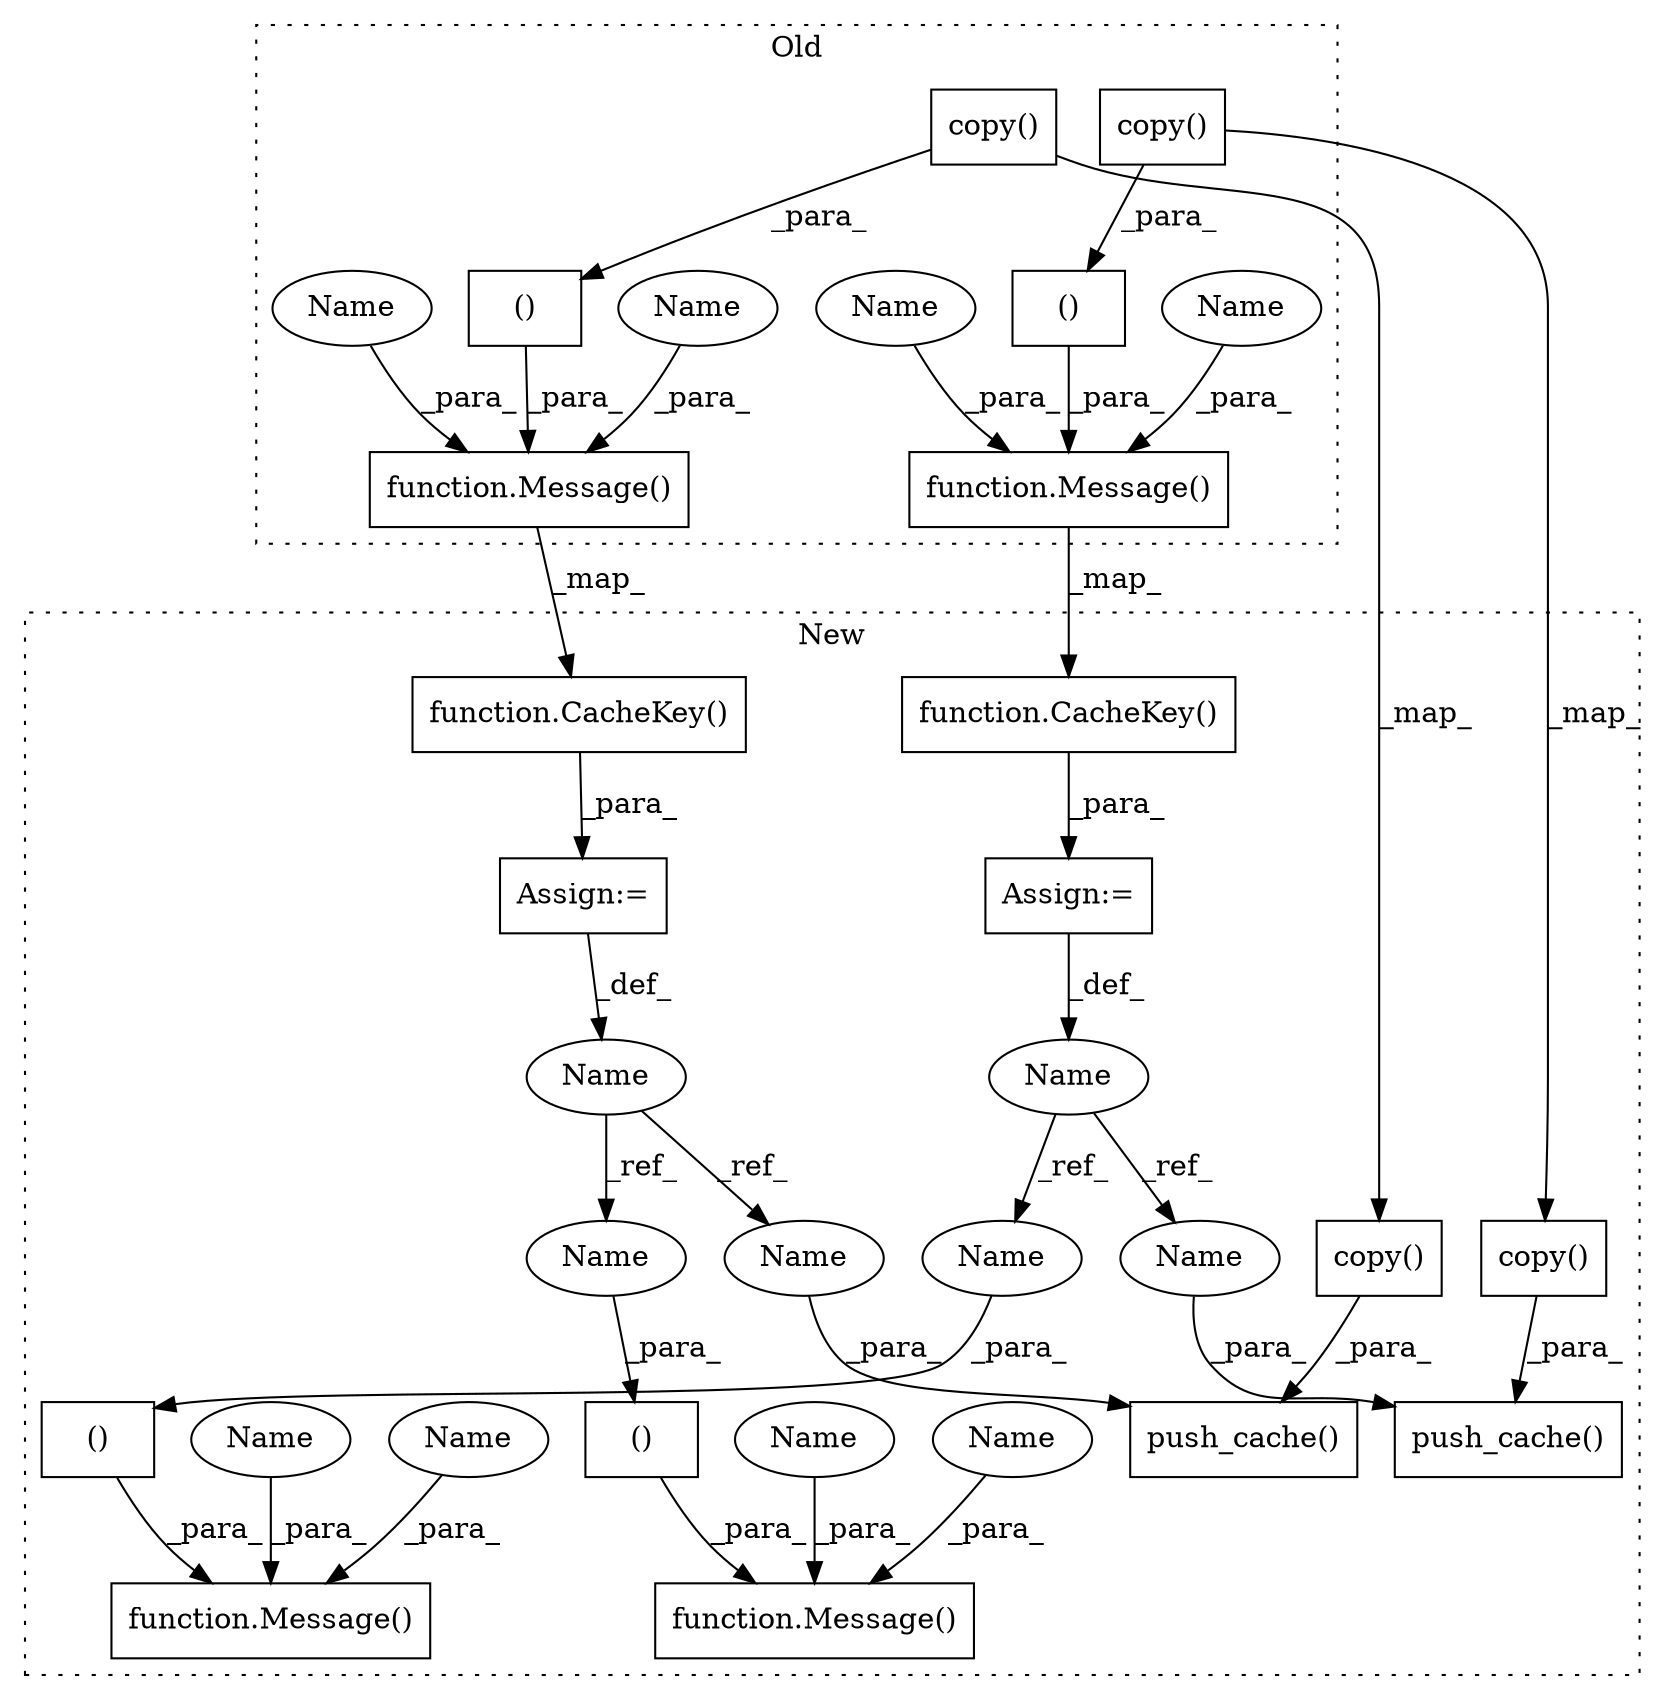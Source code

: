 digraph G {
subgraph cluster0 {
1 [label="function.Message()" a="75" s="2584,2657" l="8,1" shape="box"];
4 [label="()" a="54" s="2655" l="0" shape="box"];
9 [label="copy()" a="75" s="2630" l="25" shape="box"];
16 [label="function.Message()" a="75" s="2855,2933" l="8,1" shape="box"];
18 [label="()" a="54" s="2931" l="0" shape="box"];
20 [label="copy()" a="75" s="2906" l="25" shape="box"];
23 [label="Name" a="87" s="2876" l="4" shape="ellipse"];
24 [label="Name" a="87" s="2605" l="4" shape="ellipse"];
31 [label="Name" a="87" s="2592" l="1" shape="ellipse"];
32 [label="Name" a="87" s="2863" l="1" shape="ellipse"];
label = "Old";
style="dotted";
}
subgraph cluster1 {
2 [label="function.CacheKey()" a="75" s="2612,2659" l="9,1" shape="box"];
3 [label="function.Message()" a="75" s="2754,2805" l="8,1" shape="box"];
5 [label="()" a="54" s="2803" l="0" shape="box"];
6 [label="push_cache()" a="75" s="2673,2733" l="30,1" shape="box"];
7 [label="Name" a="87" s="2606" l="3" shape="ellipse"];
8 [label="copy()" a="75" s="2708" l="25" shape="box"];
10 [label="Assign:=" a="68" s="2609" l="3" shape="box"];
11 [label="function.Message()" a="75" s="3144,3200" l="8,1" shape="box"];
12 [label="()" a="54" s="3198" l="0" shape="box"];
13 [label="Name" a="87" s="2996" l="3" shape="ellipse"];
14 [label="push_cache()" a="75" s="3063,3123" l="30,1" shape="box"];
15 [label="Assign:=" a="68" s="2999" l="3" shape="box"];
17 [label="function.CacheKey()" a="75" s="3002,3049" l="9,1" shape="box"];
19 [label="copy()" a="75" s="3098" l="25" shape="box"];
21 [label="Name" a="87" s="2762" l="1" shape="ellipse"];
22 [label="Name" a="87" s="3152" l="1" shape="ellipse"];
25 [label="Name" a="87" s="2775" l="4" shape="ellipse"];
26 [label="Name" a="87" s="3165" l="4" shape="ellipse"];
27 [label="Name" a="87" s="3195" l="3" shape="ellipse"];
28 [label="Name" a="87" s="3093" l="3" shape="ellipse"];
29 [label="Name" a="87" s="2800" l="3" shape="ellipse"];
30 [label="Name" a="87" s="2703" l="3" shape="ellipse"];
label = "New";
style="dotted";
}
1 -> 2 [label="_map_"];
2 -> 10 [label="_para_"];
4 -> 1 [label="_para_"];
5 -> 3 [label="_para_"];
7 -> 29 [label="_ref_"];
7 -> 30 [label="_ref_"];
8 -> 6 [label="_para_"];
9 -> 4 [label="_para_"];
9 -> 8 [label="_map_"];
10 -> 7 [label="_def_"];
12 -> 11 [label="_para_"];
13 -> 28 [label="_ref_"];
13 -> 27 [label="_ref_"];
15 -> 13 [label="_def_"];
16 -> 17 [label="_map_"];
17 -> 15 [label="_para_"];
18 -> 16 [label="_para_"];
19 -> 14 [label="_para_"];
20 -> 19 [label="_map_"];
20 -> 18 [label="_para_"];
21 -> 3 [label="_para_"];
22 -> 11 [label="_para_"];
23 -> 16 [label="_para_"];
24 -> 1 [label="_para_"];
25 -> 3 [label="_para_"];
26 -> 11 [label="_para_"];
27 -> 12 [label="_para_"];
28 -> 14 [label="_para_"];
29 -> 5 [label="_para_"];
30 -> 6 [label="_para_"];
31 -> 1 [label="_para_"];
32 -> 16 [label="_para_"];
}